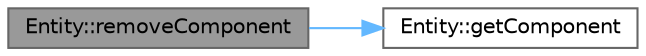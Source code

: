 digraph "Entity::removeComponent"
{
 // LATEX_PDF_SIZE
  bgcolor="transparent";
  edge [fontname=Helvetica,fontsize=10,labelfontname=Helvetica,labelfontsize=10];
  node [fontname=Helvetica,fontsize=10,shape=box,height=0.2,width=0.4];
  rankdir="LR";
  Node1 [id="Node000001",label="Entity::removeComponent",height=0.2,width=0.4,color="gray40", fillcolor="grey60", style="filled", fontcolor="black",tooltip="template method to remove an specicic component of an entity"];
  Node1 -> Node2 [id="edge1_Node000001_Node000002",color="steelblue1",style="solid",tooltip=" "];
  Node2 [id="Node000002",label="Entity::getComponent",height=0.2,width=0.4,color="grey40", fillcolor="white", style="filled",URL="$class_entity.html#af378c2ea70fa68a8433f19500261393d",tooltip="template method to get an specific component of an entity"];
}

